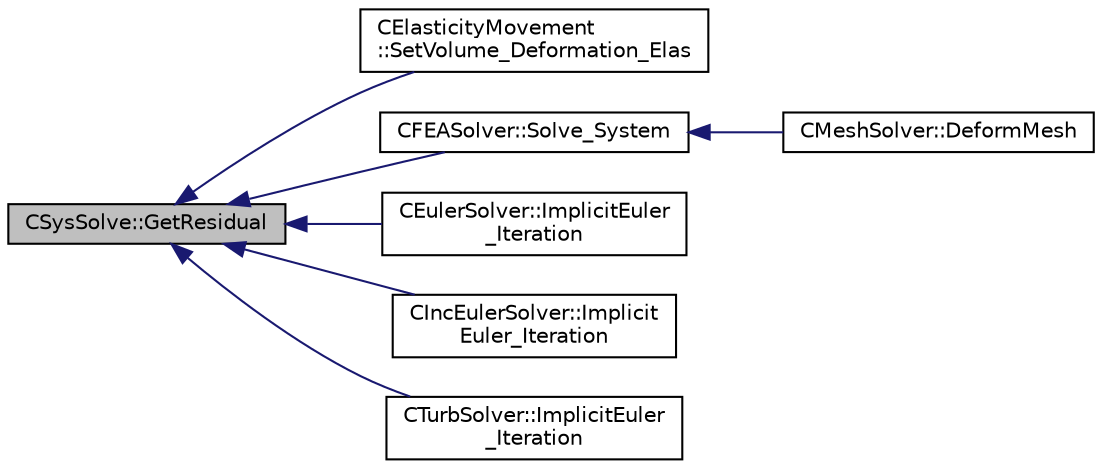 digraph "CSysSolve::GetResidual"
{
  edge [fontname="Helvetica",fontsize="10",labelfontname="Helvetica",labelfontsize="10"];
  node [fontname="Helvetica",fontsize="10",shape=record];
  rankdir="LR";
  Node102 [label="CSysSolve::GetResidual",height=0.2,width=0.4,color="black", fillcolor="grey75", style="filled", fontcolor="black"];
  Node102 -> Node103 [dir="back",color="midnightblue",fontsize="10",style="solid",fontname="Helvetica"];
  Node103 [label="CElasticityMovement\l::SetVolume_Deformation_Elas",height=0.2,width=0.4,color="black", fillcolor="white", style="filled",URL="$class_c_elasticity_movement.html#a214b75ab52f6238cf321ec5834289b8e",tooltip="Grid deformation using the linear elasticity equations. "];
  Node102 -> Node104 [dir="back",color="midnightblue",fontsize="10",style="solid",fontname="Helvetica"];
  Node104 [label="CFEASolver::Solve_System",height=0.2,width=0.4,color="black", fillcolor="white", style="filled",URL="$class_c_f_e_a_solver.html#a4965e9790fcf50ea526476c29abf84fd",tooltip="Routine to solve the Jacobian-Residual linearized system. "];
  Node104 -> Node105 [dir="back",color="midnightblue",fontsize="10",style="solid",fontname="Helvetica"];
  Node105 [label="CMeshSolver::DeformMesh",height=0.2,width=0.4,color="black", fillcolor="white", style="filled",URL="$class_c_mesh_solver.html#a9f95488da182ba844e5ea3cd0d613399",tooltip="Grid deformation using the linear elasticity equations. "];
  Node102 -> Node106 [dir="back",color="midnightblue",fontsize="10",style="solid",fontname="Helvetica"];
  Node106 [label="CEulerSolver::ImplicitEuler\l_Iteration",height=0.2,width=0.4,color="black", fillcolor="white", style="filled",URL="$class_c_euler_solver.html#a4e8277fc44dc97c8d73fbe3347204372",tooltip="Update the solution using an implicit Euler scheme. "];
  Node102 -> Node107 [dir="back",color="midnightblue",fontsize="10",style="solid",fontname="Helvetica"];
  Node107 [label="CIncEulerSolver::Implicit\lEuler_Iteration",height=0.2,width=0.4,color="black", fillcolor="white", style="filled",URL="$class_c_inc_euler_solver.html#ad84dd4225bb9d158c52b26e2f30f6fa7",tooltip="Update the solution using an implicit Euler scheme. "];
  Node102 -> Node108 [dir="back",color="midnightblue",fontsize="10",style="solid",fontname="Helvetica"];
  Node108 [label="CTurbSolver::ImplicitEuler\l_Iteration",height=0.2,width=0.4,color="black", fillcolor="white", style="filled",URL="$class_c_turb_solver.html#af7a0ab68fbb2925c56863df97b3ea4ee",tooltip="Update the solution using an implicit solver. "];
}
